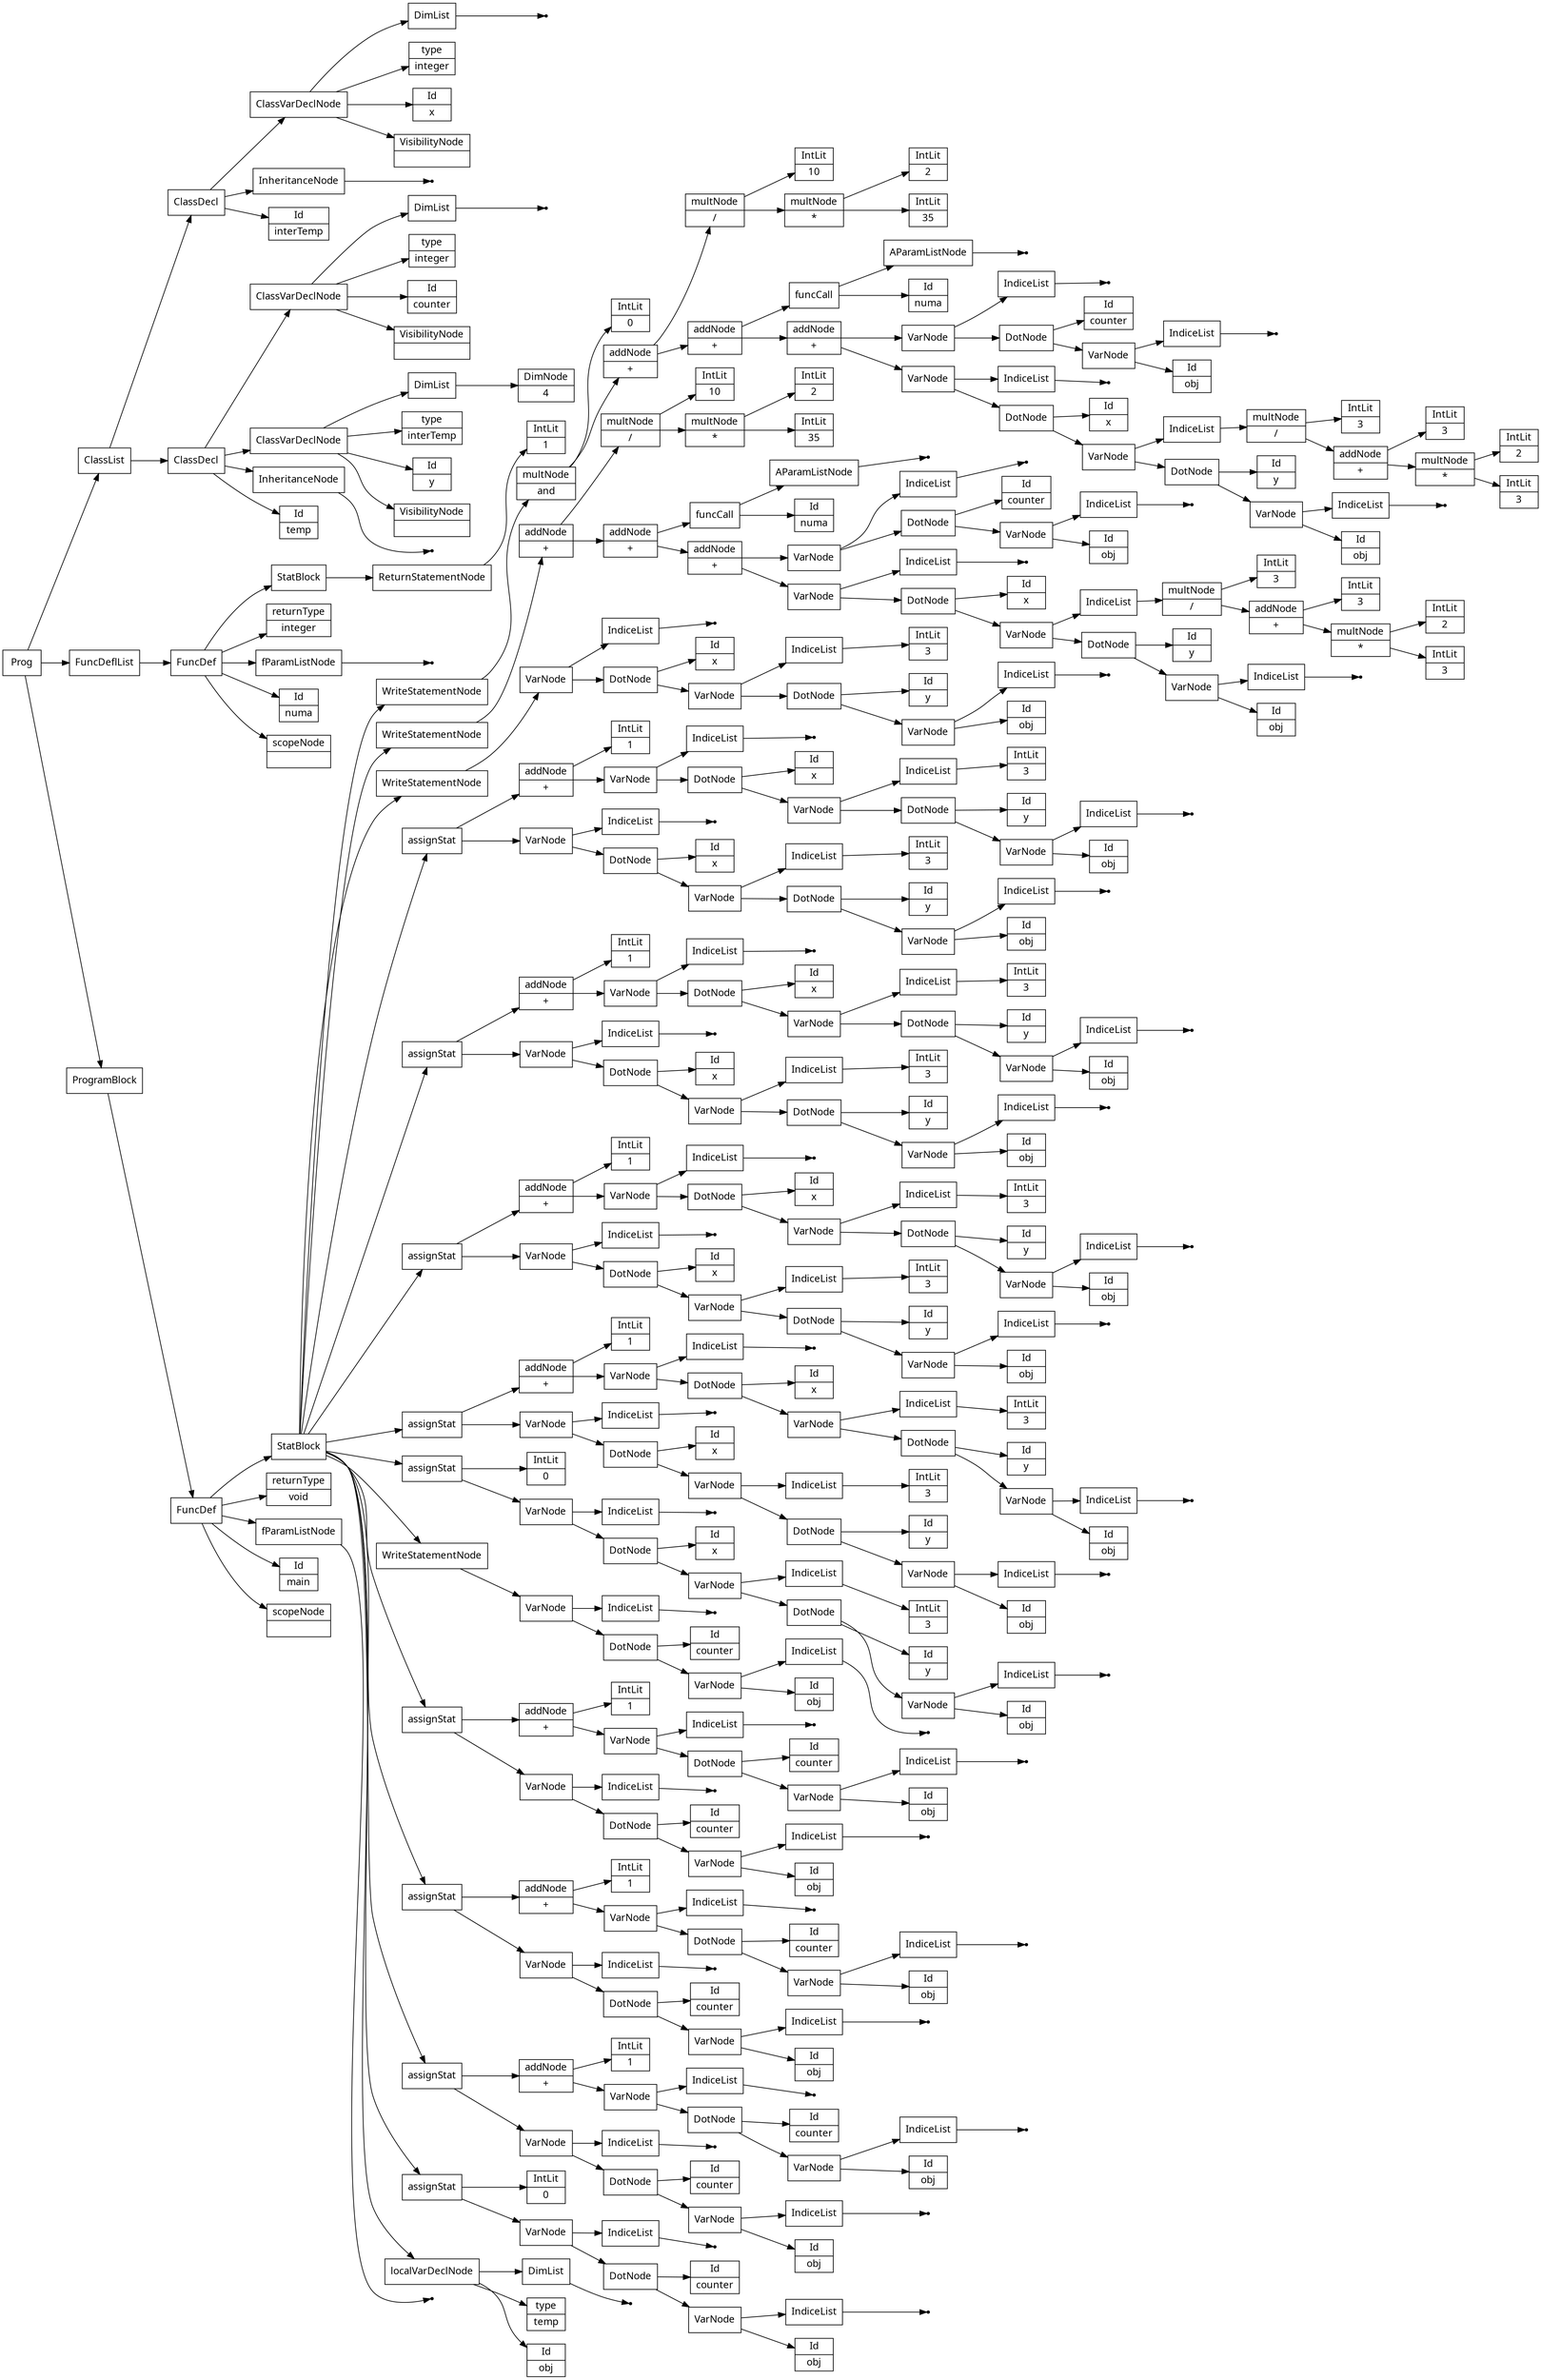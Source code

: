 digraph AST {
node [shape=record];
 node [fontname=Sans];charset="UTF-8" splines=true splines=spline rankdir =LR ordering="out"
1[label="scopeNode| "];
none3[shape="point"];
4[label="fParamListNode"];
4->none3;
5[label="returnType|void"];
7[label="Id|obj"];
8[label="type|temp"];
none10[shape="point"];
11[label="DimList"];
11->none10;
12[label="localVarDeclNode"];
12->11;
12->8;
12->7;
13[label="Id|obj"];
none15[shape="point"];
16[label="IndiceList"];
16->none15;
17[label="VarNode"];
17->16;
17->13;
18[label="Id|counter"];
19[label="DotNode"];
19->18;
19->17;
none21[shape="point"];
22[label="IndiceList"];
22->none21;
23[label="VarNode"];
23->22;
23->19;
24[label="IntLit|0"];
25[label="assignStat"];
25->24;
25->23;
26[label="Id|obj"];
none28[shape="point"];
29[label="IndiceList"];
29->none28;
30[label="VarNode"];
30->29;
30->26;
31[label="Id|counter"];
32[label="DotNode"];
32->31;
32->30;
none34[shape="point"];
35[label="IndiceList"];
35->none34;
36[label="VarNode"];
36->35;
36->32;
37[label="Id|obj"];
none39[shape="point"];
40[label="IndiceList"];
40->none39;
41[label="VarNode"];
41->40;
41->37;
42[label="Id|counter"];
43[label="DotNode"];
43->42;
43->41;
none45[shape="point"];
46[label="IndiceList"];
46->none45;
47[label="VarNode"];
47->46;
47->43;
48[label="addNode|+"];
49[label="IntLit|1"];
48->49;
48->47;
50[label="assignStat"];
50->48;
50->36;
51[label="Id|obj"];
none53[shape="point"];
54[label="IndiceList"];
54->none53;
55[label="VarNode"];
55->54;
55->51;
56[label="Id|counter"];
57[label="DotNode"];
57->56;
57->55;
none59[shape="point"];
60[label="IndiceList"];
60->none59;
61[label="VarNode"];
61->60;
61->57;
62[label="Id|obj"];
none64[shape="point"];
65[label="IndiceList"];
65->none64;
66[label="VarNode"];
66->65;
66->62;
67[label="Id|counter"];
68[label="DotNode"];
68->67;
68->66;
none70[shape="point"];
71[label="IndiceList"];
71->none70;
72[label="VarNode"];
72->71;
72->68;
73[label="addNode|+"];
74[label="IntLit|1"];
73->74;
73->72;
75[label="assignStat"];
75->73;
75->61;
76[label="Id|obj"];
none78[shape="point"];
79[label="IndiceList"];
79->none78;
80[label="VarNode"];
80->79;
80->76;
81[label="Id|counter"];
82[label="DotNode"];
82->81;
82->80;
none84[shape="point"];
85[label="IndiceList"];
85->none84;
86[label="VarNode"];
86->85;
86->82;
87[label="Id|obj"];
none89[shape="point"];
90[label="IndiceList"];
90->none89;
91[label="VarNode"];
91->90;
91->87;
92[label="Id|counter"];
93[label="DotNode"];
93->92;
93->91;
none95[shape="point"];
96[label="IndiceList"];
96->none95;
97[label="VarNode"];
97->96;
97->93;
98[label="addNode|+"];
99[label="IntLit|1"];
98->99;
98->97;
100[label="assignStat"];
100->98;
100->86;
101[label="Id|obj"];
none103[shape="point"];
104[label="IndiceList"];
104->none103;
105[label="VarNode"];
105->104;
105->101;
106[label="Id|counter"];
107[label="DotNode"];
107->106;
107->105;
none109[shape="point"];
110[label="IndiceList"];
110->none109;
111[label="VarNode"];
111->110;
111->107;
112[label="WriteStatementNode"];
112->111;
113[label="Id|obj"];
none115[shape="point"];
116[label="IndiceList"];
116->none115;
117[label="VarNode"];
117->116;
117->113;
118[label="Id|y"];
119[label="DotNode"];
119->118;
119->117;
121[label="IntLit|3"];
122[label="IndiceList"];
122->121;
123[label="VarNode"];
123->122;
123->119;
124[label="Id|x"];
125[label="DotNode"];
125->124;
125->123;
none127[shape="point"];
128[label="IndiceList"];
128->none127;
129[label="VarNode"];
129->128;
129->125;
130[label="IntLit|0"];
131[label="assignStat"];
131->130;
131->129;
132[label="Id|obj"];
none134[shape="point"];
135[label="IndiceList"];
135->none134;
136[label="VarNode"];
136->135;
136->132;
137[label="Id|y"];
138[label="DotNode"];
138->137;
138->136;
140[label="IntLit|3"];
141[label="IndiceList"];
141->140;
142[label="VarNode"];
142->141;
142->138;
143[label="Id|x"];
144[label="DotNode"];
144->143;
144->142;
none146[shape="point"];
147[label="IndiceList"];
147->none146;
148[label="VarNode"];
148->147;
148->144;
149[label="Id|obj"];
none151[shape="point"];
152[label="IndiceList"];
152->none151;
153[label="VarNode"];
153->152;
153->149;
154[label="Id|y"];
155[label="DotNode"];
155->154;
155->153;
157[label="IntLit|3"];
158[label="IndiceList"];
158->157;
159[label="VarNode"];
159->158;
159->155;
160[label="Id|x"];
161[label="DotNode"];
161->160;
161->159;
none163[shape="point"];
164[label="IndiceList"];
164->none163;
165[label="VarNode"];
165->164;
165->161;
166[label="addNode|+"];
167[label="IntLit|1"];
166->167;
166->165;
168[label="assignStat"];
168->166;
168->148;
169[label="Id|obj"];
none171[shape="point"];
172[label="IndiceList"];
172->none171;
173[label="VarNode"];
173->172;
173->169;
174[label="Id|y"];
175[label="DotNode"];
175->174;
175->173;
177[label="IntLit|3"];
178[label="IndiceList"];
178->177;
179[label="VarNode"];
179->178;
179->175;
180[label="Id|x"];
181[label="DotNode"];
181->180;
181->179;
none183[shape="point"];
184[label="IndiceList"];
184->none183;
185[label="VarNode"];
185->184;
185->181;
186[label="Id|obj"];
none188[shape="point"];
189[label="IndiceList"];
189->none188;
190[label="VarNode"];
190->189;
190->186;
191[label="Id|y"];
192[label="DotNode"];
192->191;
192->190;
194[label="IntLit|3"];
195[label="IndiceList"];
195->194;
196[label="VarNode"];
196->195;
196->192;
197[label="Id|x"];
198[label="DotNode"];
198->197;
198->196;
none200[shape="point"];
201[label="IndiceList"];
201->none200;
202[label="VarNode"];
202->201;
202->198;
203[label="addNode|+"];
204[label="IntLit|1"];
203->204;
203->202;
205[label="assignStat"];
205->203;
205->185;
206[label="Id|obj"];
none208[shape="point"];
209[label="IndiceList"];
209->none208;
210[label="VarNode"];
210->209;
210->206;
211[label="Id|y"];
212[label="DotNode"];
212->211;
212->210;
214[label="IntLit|3"];
215[label="IndiceList"];
215->214;
216[label="VarNode"];
216->215;
216->212;
217[label="Id|x"];
218[label="DotNode"];
218->217;
218->216;
none220[shape="point"];
221[label="IndiceList"];
221->none220;
222[label="VarNode"];
222->221;
222->218;
223[label="Id|obj"];
none225[shape="point"];
226[label="IndiceList"];
226->none225;
227[label="VarNode"];
227->226;
227->223;
228[label="Id|y"];
229[label="DotNode"];
229->228;
229->227;
231[label="IntLit|3"];
232[label="IndiceList"];
232->231;
233[label="VarNode"];
233->232;
233->229;
234[label="Id|x"];
235[label="DotNode"];
235->234;
235->233;
none237[shape="point"];
238[label="IndiceList"];
238->none237;
239[label="VarNode"];
239->238;
239->235;
240[label="addNode|+"];
241[label="IntLit|1"];
240->241;
240->239;
242[label="assignStat"];
242->240;
242->222;
243[label="Id|obj"];
none245[shape="point"];
246[label="IndiceList"];
246->none245;
247[label="VarNode"];
247->246;
247->243;
248[label="Id|y"];
249[label="DotNode"];
249->248;
249->247;
251[label="IntLit|3"];
252[label="IndiceList"];
252->251;
253[label="VarNode"];
253->252;
253->249;
254[label="Id|x"];
255[label="DotNode"];
255->254;
255->253;
none257[shape="point"];
258[label="IndiceList"];
258->none257;
259[label="VarNode"];
259->258;
259->255;
260[label="Id|obj"];
none262[shape="point"];
263[label="IndiceList"];
263->none262;
264[label="VarNode"];
264->263;
264->260;
265[label="Id|y"];
266[label="DotNode"];
266->265;
266->264;
268[label="IntLit|3"];
269[label="IndiceList"];
269->268;
270[label="VarNode"];
270->269;
270->266;
271[label="Id|x"];
272[label="DotNode"];
272->271;
272->270;
none274[shape="point"];
275[label="IndiceList"];
275->none274;
276[label="VarNode"];
276->275;
276->272;
277[label="addNode|+"];
278[label="IntLit|1"];
277->278;
277->276;
279[label="assignStat"];
279->277;
279->259;
280[label="Id|obj"];
none282[shape="point"];
283[label="IndiceList"];
283->none282;
284[label="VarNode"];
284->283;
284->280;
285[label="Id|y"];
286[label="DotNode"];
286->285;
286->284;
288[label="IntLit|3"];
289[label="IndiceList"];
289->288;
290[label="VarNode"];
290->289;
290->286;
291[label="Id|x"];
292[label="DotNode"];
292->291;
292->290;
none294[shape="point"];
295[label="IndiceList"];
295->none294;
296[label="VarNode"];
296->295;
296->292;
297[label="WriteStatementNode"];
297->296;
298[label="Id|obj"];
none300[shape="point"];
301[label="IndiceList"];
301->none300;
302[label="VarNode"];
302->301;
302->298;
303[label="Id|y"];
304[label="DotNode"];
304->303;
304->302;
306[label="IntLit|3"];
307[label="multNode|*"];
308[label="IntLit|2"];
307->308;
307->306;
309[label="addNode|+"];
310[label="IntLit|3"];
309->310;
309->307;
311[label="multNode|/"];
312[label="IntLit|3"];
311->312;
311->309;
313[label="IndiceList"];
313->311;
314[label="VarNode"];
314->313;
314->304;
315[label="Id|x"];
316[label="DotNode"];
316->315;
316->314;
none318[shape="point"];
319[label="IndiceList"];
319->none318;
320[label="VarNode"];
320->319;
320->316;
321[label="addNode|+"];
322[label="Id|obj"];
none324[shape="point"];
325[label="IndiceList"];
325->none324;
326[label="VarNode"];
326->325;
326->322;
327[label="Id|counter"];
328[label="DotNode"];
328->327;
328->326;
none330[shape="point"];
331[label="IndiceList"];
331->none330;
332[label="VarNode"];
332->331;
332->328;
321->332;
321->320;
333[label="addNode|+"];
334[label="Id|numa"];
none336[shape="point"];
337[label="AParamListNode"];
337->none336;
338[label="funcCall"];
338->337;
338->334;
333->338;
333->321;
339[label="addNode|+"];
340[label="IntLit|35"];
341[label="multNode|*"];
342[label="IntLit|2"];
341->342;
341->340;
343[label="multNode|/"];
344[label="IntLit|10"];
343->344;
343->341;
339->343;
339->333;
345[label="WriteStatementNode"];
345->339;
346[label="Id|obj"];
none348[shape="point"];
349[label="IndiceList"];
349->none348;
350[label="VarNode"];
350->349;
350->346;
351[label="Id|y"];
352[label="DotNode"];
352->351;
352->350;
354[label="IntLit|3"];
355[label="multNode|*"];
356[label="IntLit|2"];
355->356;
355->354;
357[label="addNode|+"];
358[label="IntLit|3"];
357->358;
357->355;
359[label="multNode|/"];
360[label="IntLit|3"];
359->360;
359->357;
361[label="IndiceList"];
361->359;
362[label="VarNode"];
362->361;
362->352;
363[label="Id|x"];
364[label="DotNode"];
364->363;
364->362;
none366[shape="point"];
367[label="IndiceList"];
367->none366;
368[label="VarNode"];
368->367;
368->364;
369[label="addNode|+"];
370[label="Id|obj"];
none372[shape="point"];
373[label="IndiceList"];
373->none372;
374[label="VarNode"];
374->373;
374->370;
375[label="Id|counter"];
376[label="DotNode"];
376->375;
376->374;
none378[shape="point"];
379[label="IndiceList"];
379->none378;
380[label="VarNode"];
380->379;
380->376;
369->380;
369->368;
381[label="addNode|+"];
382[label="Id|numa"];
none384[shape="point"];
385[label="AParamListNode"];
385->none384;
386[label="funcCall"];
386->385;
386->382;
381->386;
381->369;
387[label="addNode|+"];
388[label="IntLit|35"];
389[label="multNode|*"];
390[label="IntLit|2"];
389->390;
389->388;
391[label="multNode|/"];
392[label="IntLit|10"];
391->392;
391->389;
387->391;
387->381;
393[label="multNode|and"];
394[label="IntLit|0"];
393->394;
393->387;
395[label="WriteStatementNode"];
395->393;
396[label="StatBlock"];
396->395;
396->345;
396->297;
396->279;
396->242;
396->205;
396->168;
396->131;
396->112;
396->100;
396->75;
396->50;
396->25;
396->12;
397[label="FuncDef"];
0[label="Id|main"];
397->396;
397->5;
397->4;
397->0;
397->1;
398[label="Id|temp"];
none400[shape="point"];
401[label="InheritanceNode"];
401->none400;
402[label="VisibilityNode|"];
403[label="Id|y"];
404[label="type|interTemp"];
406[label="DimNode|4"];
407[label="DimList"];
407->406;
408[label="ClassVarDeclNode"];
408->407;
408->404;
408->403;
408->402;
409[label="VisibilityNode|"];
410[label="Id|counter"];
411[label="type|integer"];
none413[shape="point"];
414[label="DimList"];
414->none413;
415[label="ClassVarDeclNode"];
415->414;
415->411;
415->410;
415->409;
416[label="ClassDecl"];
416->415;
416->408;
416->401;
416->398;
417[label="Id|interTemp"];
none419[shape="point"];
420[label="InheritanceNode"];
420->none419;
421[label="VisibilityNode|"];
422[label="Id|x"];
423[label="type|integer"];
none425[shape="point"];
426[label="DimList"];
426->none425;
427[label="ClassVarDeclNode"];
427->426;
427->423;
427->422;
427->421;
428[label="ClassDecl"];
428->427;
428->420;
428->417;
430[label="scopeNode| "];
none432[shape="point"];
433[label="fParamListNode"];
433->none432;
434[label="returnType|integer"];
436[label="IntLit|1"];
437[label="ReturnStatementNode"];
437->436;
438[label="StatBlock"];
438->437;
439[label="FuncDef"];
429[label="Id|numa"];
439->438;
439->434;
439->433;
439->429;
439->430;
440[label="ClassList"];
441[label="FuncDeflList"];
442[label="Prog"];
443[label="ProgramBlock"];
441->439;
440->428;
440->416;
443->397;
442->440;
442->441;
442->443;
}